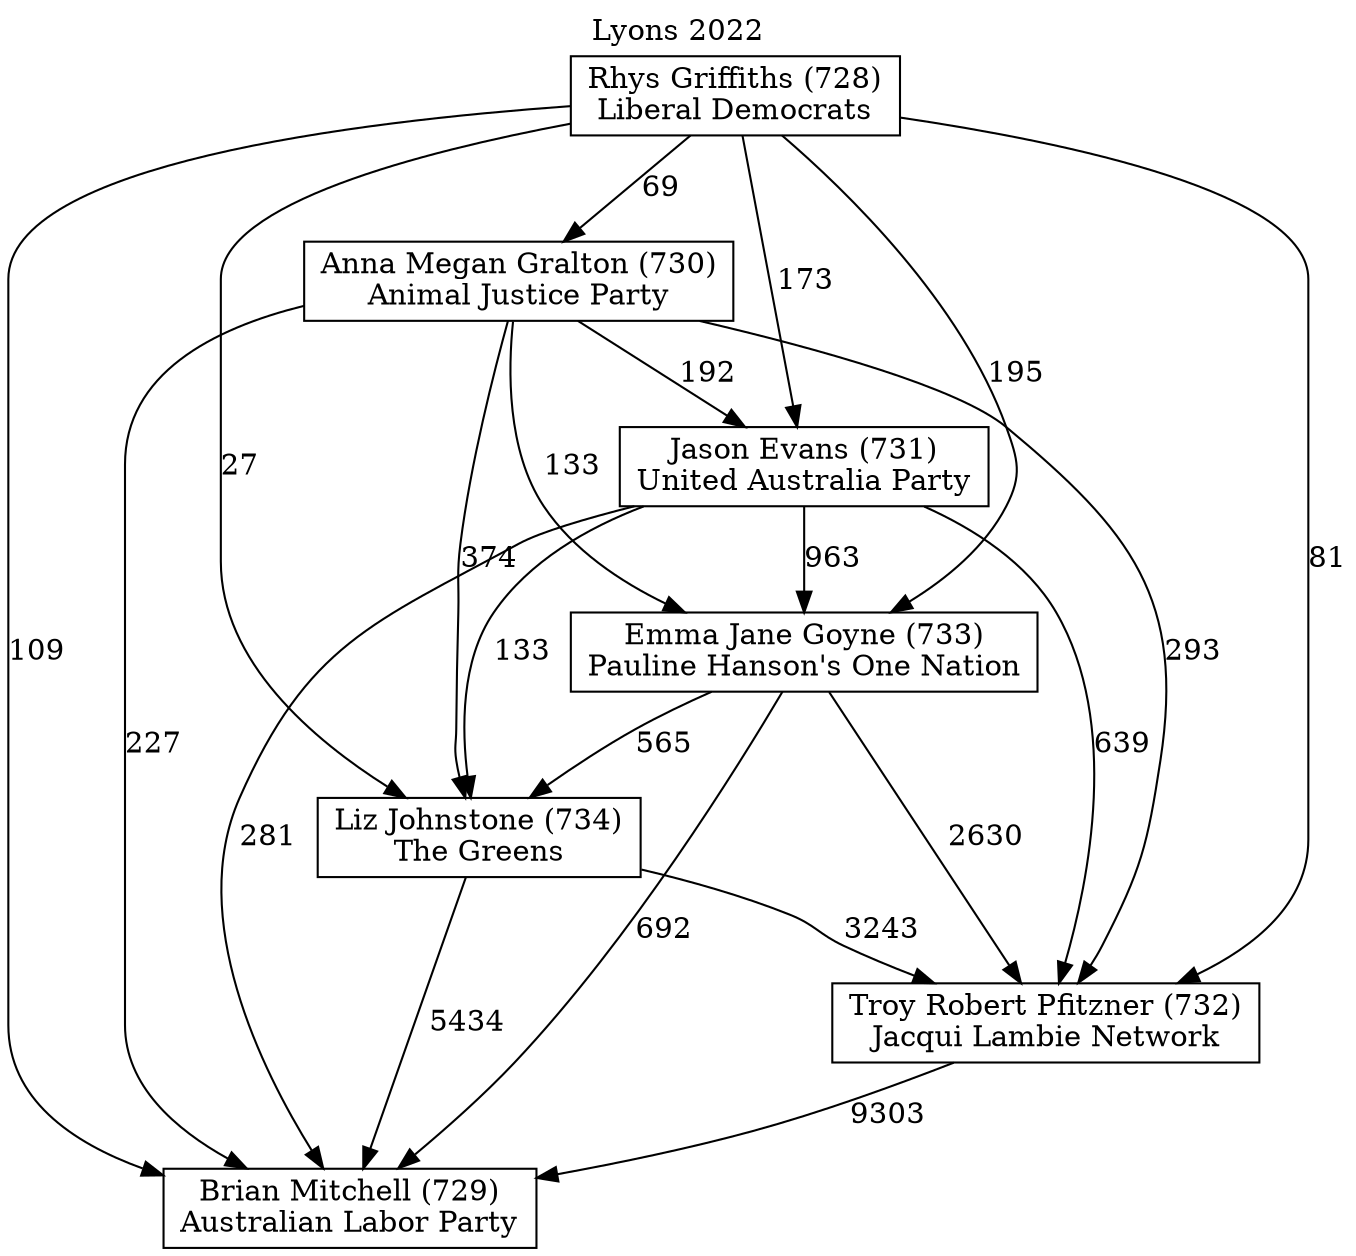 // House preference flow
digraph "Brian Mitchell (729)_Lyons_2022" {
	graph [label="Lyons 2022" labelloc=t mclimit=10]
	node [shape=box]
	"Liz Johnstone (734)" [label="Liz Johnstone (734)
The Greens"]
	"Brian Mitchell (729)" [label="Brian Mitchell (729)
Australian Labor Party"]
	"Troy Robert Pfitzner (732)" [label="Troy Robert Pfitzner (732)
Jacqui Lambie Network"]
	"Anna Megan Gralton (730)" [label="Anna Megan Gralton (730)
Animal Justice Party"]
	"Emma Jane Goyne (733)" [label="Emma Jane Goyne (733)
Pauline Hanson's One Nation"]
	"Rhys Griffiths (728)" [label="Rhys Griffiths (728)
Liberal Democrats"]
	"Jason Evans (731)" [label="Jason Evans (731)
United Australia Party"]
	"Jason Evans (731)" -> "Liz Johnstone (734)" [label=133]
	"Anna Megan Gralton (730)" -> "Brian Mitchell (729)" [label=227]
	"Jason Evans (731)" -> "Emma Jane Goyne (733)" [label=963]
	"Liz Johnstone (734)" -> "Brian Mitchell (729)" [label=5434]
	"Rhys Griffiths (728)" -> "Emma Jane Goyne (733)" [label=195]
	"Jason Evans (731)" -> "Brian Mitchell (729)" [label=281]
	"Liz Johnstone (734)" -> "Troy Robert Pfitzner (732)" [label=3243]
	"Anna Megan Gralton (730)" -> "Jason Evans (731)" [label=192]
	"Anna Megan Gralton (730)" -> "Emma Jane Goyne (733)" [label=133]
	"Rhys Griffiths (728)" -> "Jason Evans (731)" [label=173]
	"Rhys Griffiths (728)" -> "Anna Megan Gralton (730)" [label=69]
	"Emma Jane Goyne (733)" -> "Liz Johnstone (734)" [label=565]
	"Anna Megan Gralton (730)" -> "Troy Robert Pfitzner (732)" [label=293]
	"Emma Jane Goyne (733)" -> "Troy Robert Pfitzner (732)" [label=2630]
	"Rhys Griffiths (728)" -> "Troy Robert Pfitzner (732)" [label=81]
	"Troy Robert Pfitzner (732)" -> "Brian Mitchell (729)" [label=9303]
	"Emma Jane Goyne (733)" -> "Brian Mitchell (729)" [label=692]
	"Anna Megan Gralton (730)" -> "Liz Johnstone (734)" [label=374]
	"Rhys Griffiths (728)" -> "Liz Johnstone (734)" [label=27]
	"Rhys Griffiths (728)" -> "Brian Mitchell (729)" [label=109]
	"Jason Evans (731)" -> "Troy Robert Pfitzner (732)" [label=639]
}
